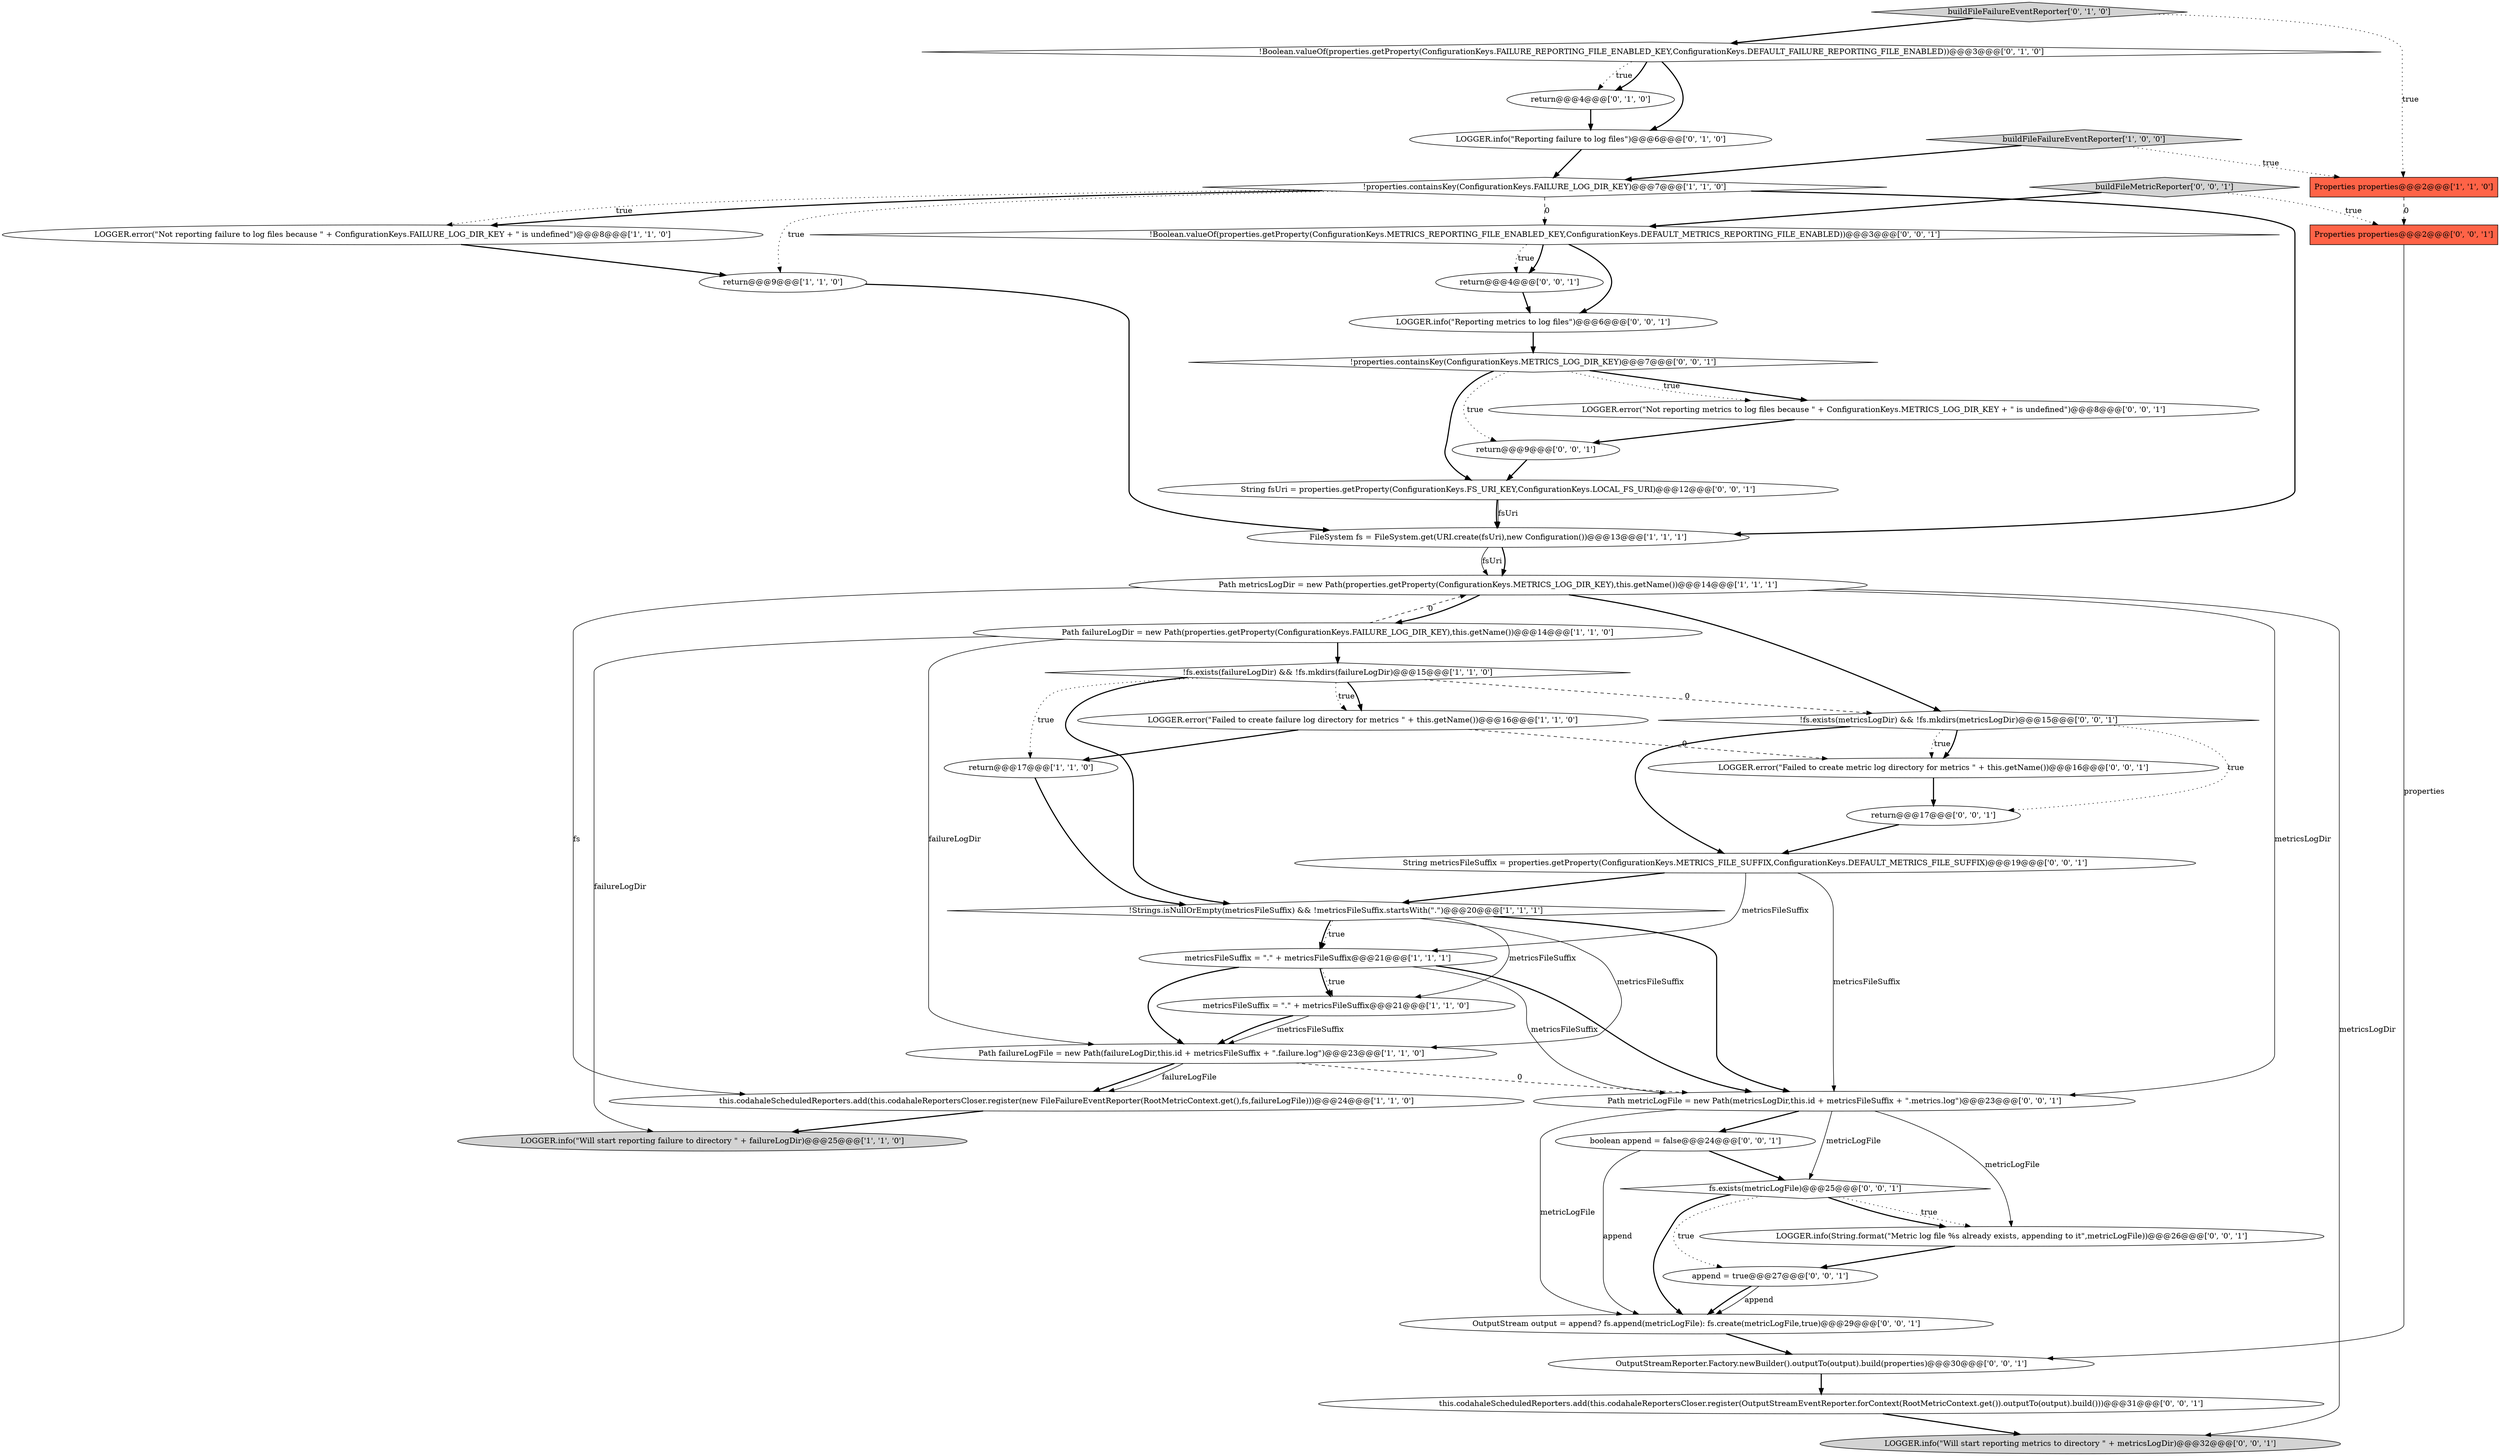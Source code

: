 digraph {
4 [style = filled, label = "return@@@9@@@['1', '1', '0']", fillcolor = white, shape = ellipse image = "AAA0AAABBB1BBB"];
38 [style = filled, label = "return@@@17@@@['0', '0', '1']", fillcolor = white, shape = ellipse image = "AAA0AAABBB3BBB"];
41 [style = filled, label = "String fsUri = properties.getProperty(ConfigurationKeys.FS_URI_KEY,ConfigurationKeys.LOCAL_FS_URI)@@@12@@@['0', '0', '1']", fillcolor = white, shape = ellipse image = "AAA0AAABBB3BBB"];
2 [style = filled, label = "!properties.containsKey(ConfigurationKeys.FAILURE_LOG_DIR_KEY)@@@7@@@['1', '1', '0']", fillcolor = white, shape = diamond image = "AAA0AAABBB1BBB"];
26 [style = filled, label = "LOGGER.info(\"Reporting metrics to log files\")@@@6@@@['0', '0', '1']", fillcolor = white, shape = ellipse image = "AAA0AAABBB3BBB"];
0 [style = filled, label = "!fs.exists(failureLogDir) && !fs.mkdirs(failureLogDir)@@@15@@@['1', '1', '0']", fillcolor = white, shape = diamond image = "AAA0AAABBB1BBB"];
25 [style = filled, label = "!fs.exists(metricsLogDir) && !fs.mkdirs(metricsLogDir)@@@15@@@['0', '0', '1']", fillcolor = white, shape = diamond image = "AAA0AAABBB3BBB"];
34 [style = filled, label = "append = true@@@27@@@['0', '0', '1']", fillcolor = white, shape = ellipse image = "AAA0AAABBB3BBB"];
6 [style = filled, label = "buildFileFailureEventReporter['1', '0', '0']", fillcolor = lightgray, shape = diamond image = "AAA0AAABBB1BBB"];
10 [style = filled, label = "LOGGER.error(\"Not reporting failure to log files because \" + ConfigurationKeys.FAILURE_LOG_DIR_KEY + \" is undefined\")@@@8@@@['1', '1', '0']", fillcolor = white, shape = ellipse image = "AAA0AAABBB1BBB"];
29 [style = filled, label = "this.codahaleScheduledReporters.add(this.codahaleReportersCloser.register(OutputStreamEventReporter.forContext(RootMetricContext.get()).outputTo(output).build()))@@@31@@@['0', '0', '1']", fillcolor = white, shape = ellipse image = "AAA0AAABBB3BBB"];
5 [style = filled, label = "metricsFileSuffix = \".\" + metricsFileSuffix@@@21@@@['1', '1', '1']", fillcolor = white, shape = ellipse image = "AAA0AAABBB1BBB"];
31 [style = filled, label = "LOGGER.error(\"Failed to create metric log directory for metrics \" + this.getName())@@@16@@@['0', '0', '1']", fillcolor = white, shape = ellipse image = "AAA0AAABBB3BBB"];
9 [style = filled, label = "LOGGER.error(\"Failed to create failure log directory for metrics \" + this.getName())@@@16@@@['1', '1', '0']", fillcolor = white, shape = ellipse image = "AAA0AAABBB1BBB"];
17 [style = filled, label = "buildFileFailureEventReporter['0', '1', '0']", fillcolor = lightgray, shape = diamond image = "AAA0AAABBB2BBB"];
18 [style = filled, label = "LOGGER.info(\"Reporting failure to log files\")@@@6@@@['0', '1', '0']", fillcolor = white, shape = ellipse image = "AAA1AAABBB2BBB"];
39 [style = filled, label = "!properties.containsKey(ConfigurationKeys.METRICS_LOG_DIR_KEY)@@@7@@@['0', '0', '1']", fillcolor = white, shape = diamond image = "AAA0AAABBB3BBB"];
24 [style = filled, label = "LOGGER.info(String.format(\"Metric log file %s already exists, appending to it\",metricLogFile))@@@26@@@['0', '0', '1']", fillcolor = white, shape = ellipse image = "AAA0AAABBB3BBB"];
7 [style = filled, label = "metricsFileSuffix = \".\" + metricsFileSuffix@@@21@@@['1', '1', '0']", fillcolor = white, shape = ellipse image = "AAA0AAABBB1BBB"];
1 [style = filled, label = "!Strings.isNullOrEmpty(metricsFileSuffix) && !metricsFileSuffix.startsWith(\".\")@@@20@@@['1', '1', '1']", fillcolor = white, shape = diamond image = "AAA0AAABBB1BBB"];
37 [style = filled, label = "LOGGER.error(\"Not reporting metrics to log files because \" + ConfigurationKeys.METRICS_LOG_DIR_KEY + \" is undefined\")@@@8@@@['0', '0', '1']", fillcolor = white, shape = ellipse image = "AAA0AAABBB3BBB"];
30 [style = filled, label = "Path metricLogFile = new Path(metricsLogDir,this.id + metricsFileSuffix + \".metrics.log\")@@@23@@@['0', '0', '1']", fillcolor = white, shape = ellipse image = "AAA0AAABBB3BBB"];
40 [style = filled, label = "!Boolean.valueOf(properties.getProperty(ConfigurationKeys.METRICS_REPORTING_FILE_ENABLED_KEY,ConfigurationKeys.DEFAULT_METRICS_REPORTING_FILE_ENABLED))@@@3@@@['0', '0', '1']", fillcolor = white, shape = diamond image = "AAA0AAABBB3BBB"];
22 [style = filled, label = "buildFileMetricReporter['0', '0', '1']", fillcolor = lightgray, shape = diamond image = "AAA0AAABBB3BBB"];
33 [style = filled, label = "OutputStreamReporter.Factory.newBuilder().outputTo(output).build(properties)@@@30@@@['0', '0', '1']", fillcolor = white, shape = ellipse image = "AAA0AAABBB3BBB"];
36 [style = filled, label = "LOGGER.info(\"Will start reporting metrics to directory \" + metricsLogDir)@@@32@@@['0', '0', '1']", fillcolor = lightgray, shape = ellipse image = "AAA0AAABBB3BBB"];
8 [style = filled, label = "FileSystem fs = FileSystem.get(URI.create(fsUri),new Configuration())@@@13@@@['1', '1', '1']", fillcolor = white, shape = ellipse image = "AAA0AAABBB1BBB"];
14 [style = filled, label = "Path failureLogFile = new Path(failureLogDir,this.id + metricsFileSuffix + \".failure.log\")@@@23@@@['1', '1', '0']", fillcolor = white, shape = ellipse image = "AAA0AAABBB1BBB"];
21 [style = filled, label = "return@@@9@@@['0', '0', '1']", fillcolor = white, shape = ellipse image = "AAA0AAABBB3BBB"];
32 [style = filled, label = "return@@@4@@@['0', '0', '1']", fillcolor = white, shape = ellipse image = "AAA0AAABBB3BBB"];
35 [style = filled, label = "OutputStream output = append? fs.append(metricLogFile): fs.create(metricLogFile,true)@@@29@@@['0', '0', '1']", fillcolor = white, shape = ellipse image = "AAA0AAABBB3BBB"];
27 [style = filled, label = "boolean append = false@@@24@@@['0', '0', '1']", fillcolor = white, shape = ellipse image = "AAA0AAABBB3BBB"];
28 [style = filled, label = "fs.exists(metricLogFile)@@@25@@@['0', '0', '1']", fillcolor = white, shape = diamond image = "AAA0AAABBB3BBB"];
11 [style = filled, label = "this.codahaleScheduledReporters.add(this.codahaleReportersCloser.register(new FileFailureEventReporter(RootMetricContext.get(),fs,failureLogFile)))@@@24@@@['1', '1', '0']", fillcolor = white, shape = ellipse image = "AAA0AAABBB1BBB"];
42 [style = filled, label = "Properties properties@@@2@@@['0', '0', '1']", fillcolor = tomato, shape = box image = "AAA0AAABBB3BBB"];
19 [style = filled, label = "return@@@4@@@['0', '1', '0']", fillcolor = white, shape = ellipse image = "AAA1AAABBB2BBB"];
20 [style = filled, label = "!Boolean.valueOf(properties.getProperty(ConfigurationKeys.FAILURE_REPORTING_FILE_ENABLED_KEY,ConfigurationKeys.DEFAULT_FAILURE_REPORTING_FILE_ENABLED))@@@3@@@['0', '1', '0']", fillcolor = white, shape = diamond image = "AAA1AAABBB2BBB"];
23 [style = filled, label = "String metricsFileSuffix = properties.getProperty(ConfigurationKeys.METRICS_FILE_SUFFIX,ConfigurationKeys.DEFAULT_METRICS_FILE_SUFFIX)@@@19@@@['0', '0', '1']", fillcolor = white, shape = ellipse image = "AAA0AAABBB3BBB"];
13 [style = filled, label = "LOGGER.info(\"Will start reporting failure to directory \" + failureLogDir)@@@25@@@['1', '1', '0']", fillcolor = lightgray, shape = ellipse image = "AAA0AAABBB1BBB"];
3 [style = filled, label = "return@@@17@@@['1', '1', '0']", fillcolor = white, shape = ellipse image = "AAA0AAABBB1BBB"];
12 [style = filled, label = "Properties properties@@@2@@@['1', '1', '0']", fillcolor = tomato, shape = box image = "AAA0AAABBB1BBB"];
15 [style = filled, label = "Path failureLogDir = new Path(properties.getProperty(ConfigurationKeys.FAILURE_LOG_DIR_KEY),this.getName())@@@14@@@['1', '1', '0']", fillcolor = white, shape = ellipse image = "AAA0AAABBB1BBB"];
16 [style = filled, label = "Path metricsLogDir = new Path(properties.getProperty(ConfigurationKeys.METRICS_LOG_DIR_KEY),this.getName())@@@14@@@['1', '1', '1']", fillcolor = white, shape = ellipse image = "AAA0AAABBB1BBB"];
5->14 [style = bold, label=""];
35->33 [style = bold, label=""];
16->30 [style = solid, label="metricsLogDir"];
27->35 [style = solid, label="append"];
9->31 [style = dashed, label="0"];
7->14 [style = solid, label="metricsFileSuffix"];
2->10 [style = bold, label=""];
4->8 [style = bold, label=""];
14->11 [style = bold, label=""];
28->34 [style = dotted, label="true"];
3->1 [style = bold, label=""];
6->2 [style = bold, label=""];
39->41 [style = bold, label=""];
30->27 [style = bold, label=""];
0->25 [style = dashed, label="0"];
15->0 [style = bold, label=""];
1->5 [style = dotted, label="true"];
22->40 [style = bold, label=""];
1->30 [style = bold, label=""];
23->5 [style = solid, label="metricsFileSuffix"];
39->37 [style = bold, label=""];
5->30 [style = solid, label="metricsFileSuffix"];
33->29 [style = bold, label=""];
28->24 [style = dotted, label="true"];
1->5 [style = bold, label=""];
8->16 [style = bold, label=""];
40->32 [style = bold, label=""];
41->8 [style = solid, label="fsUri"];
1->7 [style = solid, label="metricsFileSuffix"];
27->28 [style = bold, label=""];
16->25 [style = bold, label=""];
20->18 [style = bold, label=""];
16->36 [style = solid, label="metricsLogDir"];
15->16 [style = dashed, label="0"];
7->14 [style = bold, label=""];
37->21 [style = bold, label=""];
0->9 [style = dotted, label="true"];
10->4 [style = bold, label=""];
38->23 [style = bold, label=""];
11->13 [style = bold, label=""];
20->19 [style = dotted, label="true"];
34->35 [style = bold, label=""];
6->12 [style = dotted, label="true"];
19->18 [style = bold, label=""];
5->7 [style = bold, label=""];
26->39 [style = bold, label=""];
14->11 [style = solid, label="failureLogFile"];
8->16 [style = solid, label="fsUri"];
2->40 [style = dashed, label="0"];
0->3 [style = dotted, label="true"];
17->20 [style = bold, label=""];
29->36 [style = bold, label=""];
25->31 [style = dotted, label="true"];
15->13 [style = solid, label="failureLogDir"];
14->30 [style = dashed, label="0"];
40->26 [style = bold, label=""];
2->8 [style = bold, label=""];
20->19 [style = bold, label=""];
32->26 [style = bold, label=""];
17->12 [style = dotted, label="true"];
25->38 [style = dotted, label="true"];
41->8 [style = bold, label=""];
34->35 [style = solid, label="append"];
25->31 [style = bold, label=""];
31->38 [style = bold, label=""];
21->41 [style = bold, label=""];
25->23 [style = bold, label=""];
2->4 [style = dotted, label="true"];
28->35 [style = bold, label=""];
24->34 [style = bold, label=""];
12->42 [style = dashed, label="0"];
18->2 [style = bold, label=""];
30->24 [style = solid, label="metricLogFile"];
23->1 [style = bold, label=""];
40->32 [style = dotted, label="true"];
30->28 [style = solid, label="metricLogFile"];
39->21 [style = dotted, label="true"];
9->3 [style = bold, label=""];
0->9 [style = bold, label=""];
23->30 [style = solid, label="metricsFileSuffix"];
16->15 [style = bold, label=""];
5->7 [style = dotted, label="true"];
0->1 [style = bold, label=""];
16->11 [style = solid, label="fs"];
2->10 [style = dotted, label="true"];
28->24 [style = bold, label=""];
30->35 [style = solid, label="metricLogFile"];
42->33 [style = solid, label="properties"];
5->30 [style = bold, label=""];
1->14 [style = solid, label="metricsFileSuffix"];
22->42 [style = dotted, label="true"];
39->37 [style = dotted, label="true"];
15->14 [style = solid, label="failureLogDir"];
}
